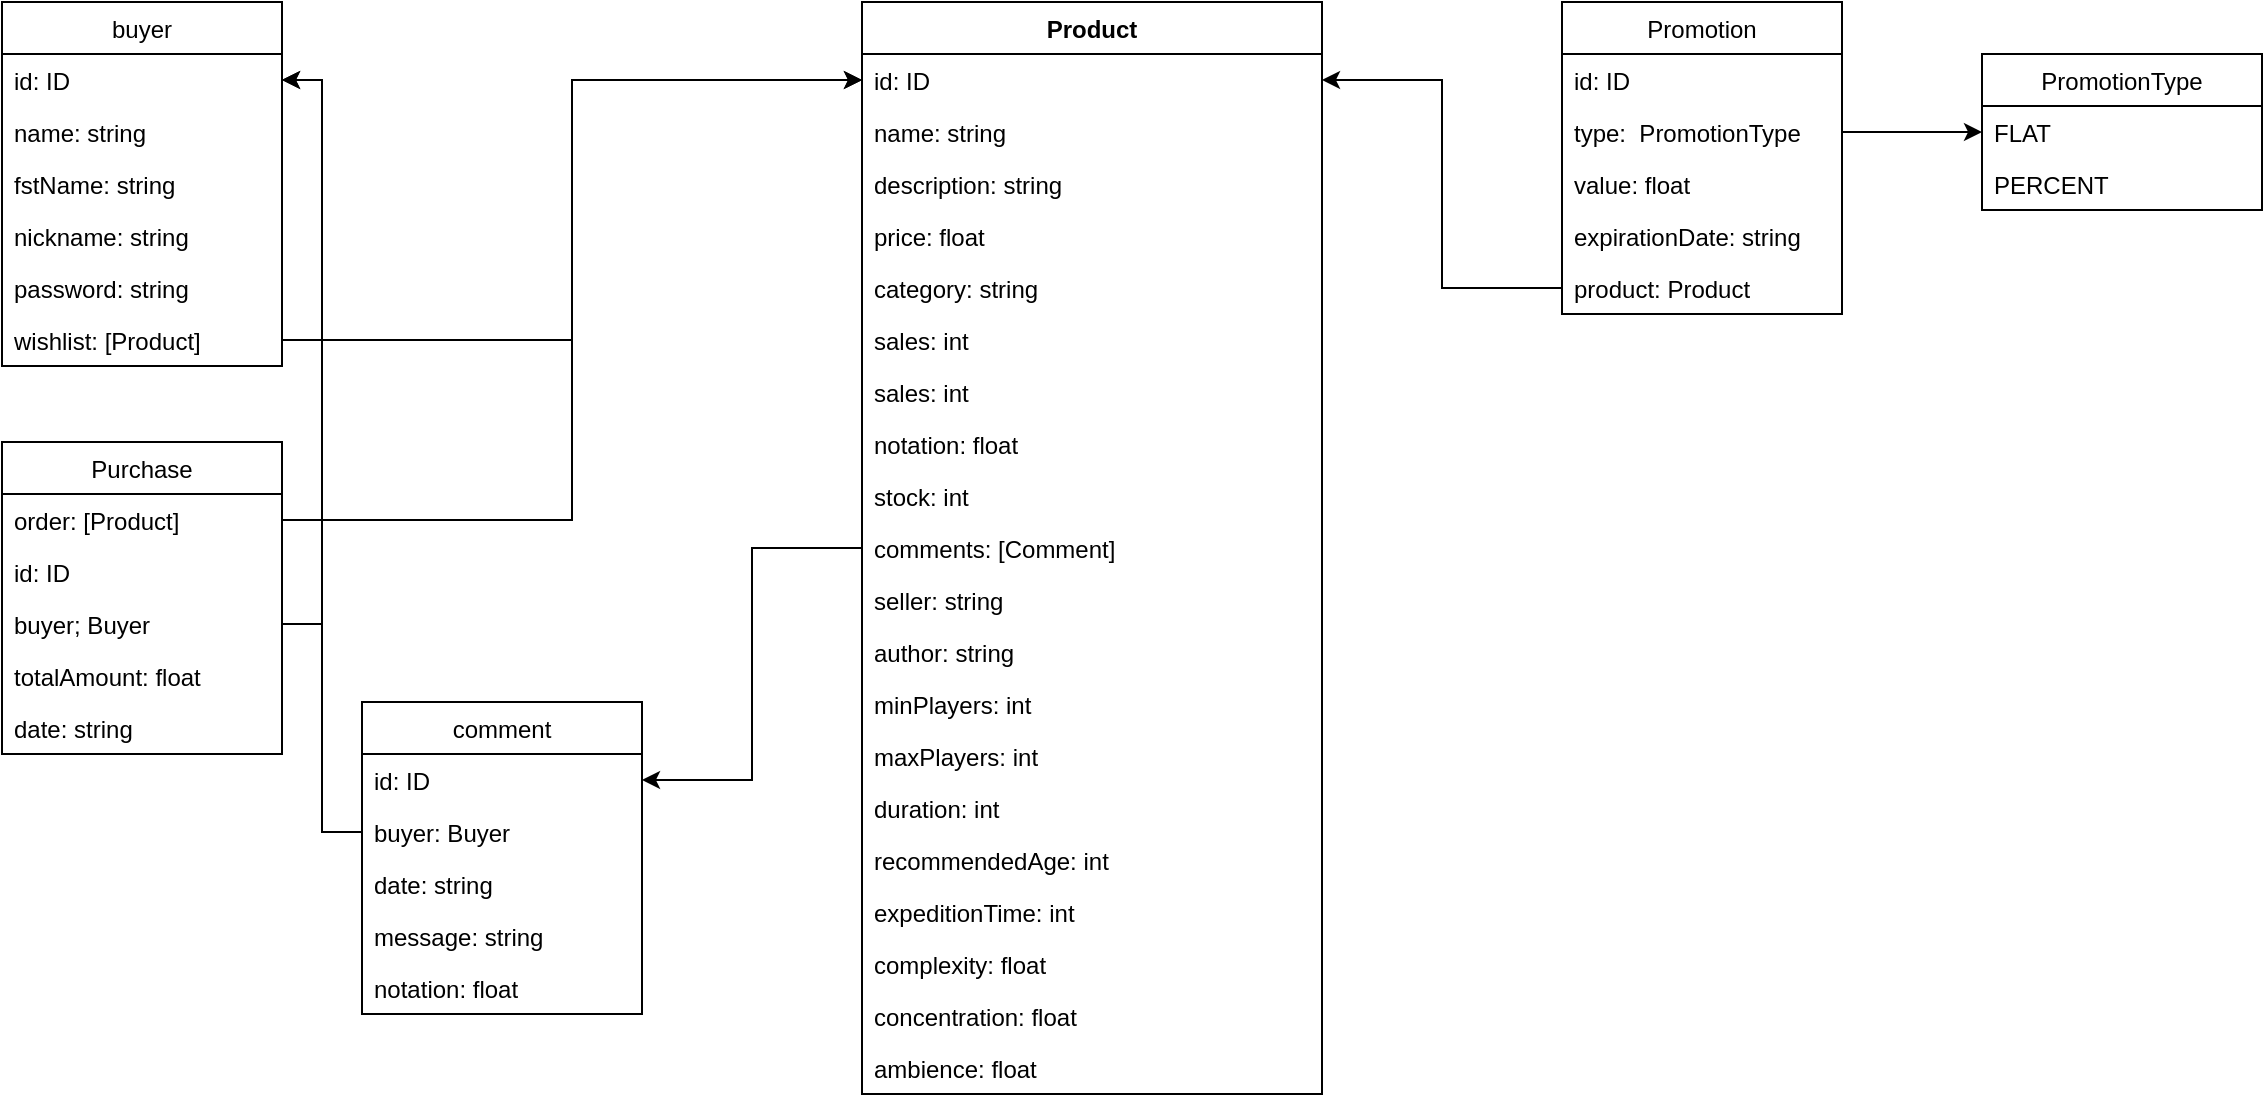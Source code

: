 <mxfile version="16.1.2" type="device"><diagram id="qhP7KjJMfT59o1gSOzxB" name="Page-1"><mxGraphModel dx="2338" dy="730" grid="1" gridSize="10" guides="1" tooltips="1" connect="1" arrows="1" fold="1" page="1" pageScale="1" pageWidth="827" pageHeight="1169" math="0" shadow="0"><root><mxCell id="0"/><mxCell id="1" parent="0"/><mxCell id="AIPdWYYq4T8G4I1ffe9C-1" value="Product" style="swimlane;fontStyle=1;align=center;verticalAlign=top;childLayout=stackLayout;horizontal=1;startSize=26;horizontalStack=0;resizeParent=1;resizeParentMax=0;resizeLast=0;collapsible=1;marginBottom=0;" parent="1" vertex="1"><mxGeometry x="180" y="420" width="230" height="546" as="geometry"/></mxCell><mxCell id="AIPdWYYq4T8G4I1ffe9C-2" value="id: ID" style="text;strokeColor=none;fillColor=none;align=left;verticalAlign=top;spacingLeft=4;spacingRight=4;overflow=hidden;rotatable=0;points=[[0,0.5],[1,0.5]];portConstraint=eastwest;" parent="AIPdWYYq4T8G4I1ffe9C-1" vertex="1"><mxGeometry y="26" width="230" height="26" as="geometry"/></mxCell><mxCell id="njmQkS_udpOmSkrCVEzm-1" value="name: string" style="text;strokeColor=none;fillColor=none;align=left;verticalAlign=top;spacingLeft=4;spacingRight=4;overflow=hidden;rotatable=0;points=[[0,0.5],[1,0.5]];portConstraint=eastwest;" vertex="1" parent="AIPdWYYq4T8G4I1ffe9C-1"><mxGeometry y="52" width="230" height="26" as="geometry"/></mxCell><mxCell id="AIPdWYYq4T8G4I1ffe9C-5" value="description: string" style="text;strokeColor=none;fillColor=none;align=left;verticalAlign=top;spacingLeft=4;spacingRight=4;overflow=hidden;rotatable=0;points=[[0,0.5],[1,0.5]];portConstraint=eastwest;" parent="AIPdWYYq4T8G4I1ffe9C-1" vertex="1"><mxGeometry y="78" width="230" height="26" as="geometry"/></mxCell><mxCell id="AIPdWYYq4T8G4I1ffe9C-6" value="price: float" style="text;strokeColor=none;fillColor=none;align=left;verticalAlign=top;spacingLeft=4;spacingRight=4;overflow=hidden;rotatable=0;points=[[0,0.5],[1,0.5]];portConstraint=eastwest;" parent="AIPdWYYq4T8G4I1ffe9C-1" vertex="1"><mxGeometry y="104" width="230" height="26" as="geometry"/></mxCell><mxCell id="AIPdWYYq4T8G4I1ffe9C-7" value="category: string" style="text;strokeColor=none;fillColor=none;align=left;verticalAlign=top;spacingLeft=4;spacingRight=4;overflow=hidden;rotatable=0;points=[[0,0.5],[1,0.5]];portConstraint=eastwest;" parent="AIPdWYYq4T8G4I1ffe9C-1" vertex="1"><mxGeometry y="130" width="230" height="26" as="geometry"/></mxCell><mxCell id="AIPdWYYq4T8G4I1ffe9C-8" value="sales: int" style="text;strokeColor=none;fillColor=none;align=left;verticalAlign=top;spacingLeft=4;spacingRight=4;overflow=hidden;rotatable=0;points=[[0,0.5],[1,0.5]];portConstraint=eastwest;" parent="AIPdWYYq4T8G4I1ffe9C-1" vertex="1"><mxGeometry y="156" width="230" height="26" as="geometry"/></mxCell><mxCell id="AIPdWYYq4T8G4I1ffe9C-10" value="sales: int" style="text;strokeColor=none;fillColor=none;align=left;verticalAlign=top;spacingLeft=4;spacingRight=4;overflow=hidden;rotatable=0;points=[[0,0.5],[1,0.5]];portConstraint=eastwest;" parent="AIPdWYYq4T8G4I1ffe9C-1" vertex="1"><mxGeometry y="182" width="230" height="26" as="geometry"/></mxCell><mxCell id="AIPdWYYq4T8G4I1ffe9C-9" value="notation: float" style="text;strokeColor=none;fillColor=none;align=left;verticalAlign=top;spacingLeft=4;spacingRight=4;overflow=hidden;rotatable=0;points=[[0,0.5],[1,0.5]];portConstraint=eastwest;" parent="AIPdWYYq4T8G4I1ffe9C-1" vertex="1"><mxGeometry y="208" width="230" height="26" as="geometry"/></mxCell><mxCell id="AIPdWYYq4T8G4I1ffe9C-12" value="stock: int" style="text;strokeColor=none;fillColor=none;align=left;verticalAlign=top;spacingLeft=4;spacingRight=4;overflow=hidden;rotatable=0;points=[[0,0.5],[1,0.5]];portConstraint=eastwest;" parent="AIPdWYYq4T8G4I1ffe9C-1" vertex="1"><mxGeometry y="234" width="230" height="26" as="geometry"/></mxCell><mxCell id="AIPdWYYq4T8G4I1ffe9C-11" value="comments: [Comment]" style="text;strokeColor=none;fillColor=none;align=left;verticalAlign=top;spacingLeft=4;spacingRight=4;overflow=hidden;rotatable=0;points=[[0,0.5],[1,0.5]];portConstraint=eastwest;" parent="AIPdWYYq4T8G4I1ffe9C-1" vertex="1"><mxGeometry y="260" width="230" height="26" as="geometry"/></mxCell><mxCell id="AIPdWYYq4T8G4I1ffe9C-13" value="seller: string" style="text;strokeColor=none;fillColor=none;align=left;verticalAlign=top;spacingLeft=4;spacingRight=4;overflow=hidden;rotatable=0;points=[[0,0.5],[1,0.5]];portConstraint=eastwest;" parent="AIPdWYYq4T8G4I1ffe9C-1" vertex="1"><mxGeometry y="286" width="230" height="26" as="geometry"/></mxCell><mxCell id="AIPdWYYq4T8G4I1ffe9C-22" value="author: string" style="text;strokeColor=none;fillColor=none;align=left;verticalAlign=top;spacingLeft=4;spacingRight=4;overflow=hidden;rotatable=0;points=[[0,0.5],[1,0.5]];portConstraint=eastwest;" parent="AIPdWYYq4T8G4I1ffe9C-1" vertex="1"><mxGeometry y="312" width="230" height="26" as="geometry"/></mxCell><mxCell id="AIPdWYYq4T8G4I1ffe9C-14" value="minPlayers: int" style="text;strokeColor=none;fillColor=none;align=left;verticalAlign=top;spacingLeft=4;spacingRight=4;overflow=hidden;rotatable=0;points=[[0,0.5],[1,0.5]];portConstraint=eastwest;" parent="AIPdWYYq4T8G4I1ffe9C-1" vertex="1"><mxGeometry y="338" width="230" height="26" as="geometry"/></mxCell><mxCell id="AIPdWYYq4T8G4I1ffe9C-28" value="maxPlayers: int" style="text;strokeColor=none;fillColor=none;align=left;verticalAlign=top;spacingLeft=4;spacingRight=4;overflow=hidden;rotatable=0;points=[[0,0.5],[1,0.5]];portConstraint=eastwest;" parent="AIPdWYYq4T8G4I1ffe9C-1" vertex="1"><mxGeometry y="364" width="230" height="26" as="geometry"/></mxCell><mxCell id="AIPdWYYq4T8G4I1ffe9C-15" value="duration: int" style="text;strokeColor=none;fillColor=none;align=left;verticalAlign=top;spacingLeft=4;spacingRight=4;overflow=hidden;rotatable=0;points=[[0,0.5],[1,0.5]];portConstraint=eastwest;" parent="AIPdWYYq4T8G4I1ffe9C-1" vertex="1"><mxGeometry y="390" width="230" height="26" as="geometry"/></mxCell><mxCell id="AIPdWYYq4T8G4I1ffe9C-16" value="recommendedAge: int" style="text;strokeColor=none;fillColor=none;align=left;verticalAlign=top;spacingLeft=4;spacingRight=4;overflow=hidden;rotatable=0;points=[[0,0.5],[1,0.5]];portConstraint=eastwest;" parent="AIPdWYYq4T8G4I1ffe9C-1" vertex="1"><mxGeometry y="416" width="230" height="26" as="geometry"/></mxCell><mxCell id="AIPdWYYq4T8G4I1ffe9C-17" value="expeditionTime: int" style="text;strokeColor=none;fillColor=none;align=left;verticalAlign=top;spacingLeft=4;spacingRight=4;overflow=hidden;rotatable=0;points=[[0,0.5],[1,0.5]];portConstraint=eastwest;" parent="AIPdWYYq4T8G4I1ffe9C-1" vertex="1"><mxGeometry y="442" width="230" height="26" as="geometry"/></mxCell><mxCell id="AIPdWYYq4T8G4I1ffe9C-19" value="complexity: float" style="text;strokeColor=none;fillColor=none;align=left;verticalAlign=top;spacingLeft=4;spacingRight=4;overflow=hidden;rotatable=0;points=[[0,0.5],[1,0.5]];portConstraint=eastwest;" parent="AIPdWYYq4T8G4I1ffe9C-1" vertex="1"><mxGeometry y="468" width="230" height="26" as="geometry"/></mxCell><mxCell id="AIPdWYYq4T8G4I1ffe9C-20" value="concentration: float" style="text;strokeColor=none;fillColor=none;align=left;verticalAlign=top;spacingLeft=4;spacingRight=4;overflow=hidden;rotatable=0;points=[[0,0.5],[1,0.5]];portConstraint=eastwest;" parent="AIPdWYYq4T8G4I1ffe9C-1" vertex="1"><mxGeometry y="494" width="230" height="26" as="geometry"/></mxCell><mxCell id="AIPdWYYq4T8G4I1ffe9C-21" value="ambience: float" style="text;strokeColor=none;fillColor=none;align=left;verticalAlign=top;spacingLeft=4;spacingRight=4;overflow=hidden;rotatable=0;points=[[0,0.5],[1,0.5]];portConstraint=eastwest;" parent="AIPdWYYq4T8G4I1ffe9C-1" vertex="1"><mxGeometry y="520" width="230" height="26" as="geometry"/></mxCell><mxCell id="AIPdWYYq4T8G4I1ffe9C-23" value="Promotion" style="swimlane;fontStyle=0;childLayout=stackLayout;horizontal=1;startSize=26;fillColor=none;horizontalStack=0;resizeParent=1;resizeParentMax=0;resizeLast=0;collapsible=1;marginBottom=0;" parent="1" vertex="1"><mxGeometry x="530" y="420" width="140" height="156" as="geometry"/></mxCell><mxCell id="njmQkS_udpOmSkrCVEzm-2" value="id: ID" style="text;strokeColor=none;fillColor=none;align=left;verticalAlign=top;spacingLeft=4;spacingRight=4;overflow=hidden;rotatable=0;points=[[0,0.5],[1,0.5]];portConstraint=eastwest;" vertex="1" parent="AIPdWYYq4T8G4I1ffe9C-23"><mxGeometry y="26" width="140" height="26" as="geometry"/></mxCell><mxCell id="AIPdWYYq4T8G4I1ffe9C-24" value="type:  PromotionType" style="text;strokeColor=none;fillColor=none;align=left;verticalAlign=top;spacingLeft=4;spacingRight=4;overflow=hidden;rotatable=0;points=[[0,0.5],[1,0.5]];portConstraint=eastwest;" parent="AIPdWYYq4T8G4I1ffe9C-23" vertex="1"><mxGeometry y="52" width="140" height="26" as="geometry"/></mxCell><mxCell id="AIPdWYYq4T8G4I1ffe9C-32" value="value: float" style="text;strokeColor=none;fillColor=none;align=left;verticalAlign=top;spacingLeft=4;spacingRight=4;overflow=hidden;rotatable=0;points=[[0,0.5],[1,0.5]];portConstraint=eastwest;" parent="AIPdWYYq4T8G4I1ffe9C-23" vertex="1"><mxGeometry y="78" width="140" height="26" as="geometry"/></mxCell><mxCell id="AIPdWYYq4T8G4I1ffe9C-33" value="expirationDate: string" style="text;strokeColor=none;fillColor=none;align=left;verticalAlign=top;spacingLeft=4;spacingRight=4;overflow=hidden;rotatable=0;points=[[0,0.5],[1,0.5]];portConstraint=eastwest;" parent="AIPdWYYq4T8G4I1ffe9C-23" vertex="1"><mxGeometry y="104" width="140" height="26" as="geometry"/></mxCell><mxCell id="njmQkS_udpOmSkrCVEzm-10" value="product: Product" style="text;strokeColor=none;fillColor=none;align=left;verticalAlign=top;spacingLeft=4;spacingRight=4;overflow=hidden;rotatable=0;points=[[0,0.5],[1,0.5]];portConstraint=eastwest;" vertex="1" parent="AIPdWYYq4T8G4I1ffe9C-23"><mxGeometry y="130" width="140" height="26" as="geometry"/></mxCell><mxCell id="AIPdWYYq4T8G4I1ffe9C-29" value="PromotionType" style="swimlane;fontStyle=0;childLayout=stackLayout;horizontal=1;startSize=26;fillColor=none;horizontalStack=0;resizeParent=1;resizeParentMax=0;resizeLast=0;collapsible=1;marginBottom=0;" parent="1" vertex="1"><mxGeometry x="740" y="446" width="140" height="78" as="geometry"/></mxCell><mxCell id="AIPdWYYq4T8G4I1ffe9C-30" value="FLAT" style="text;strokeColor=none;fillColor=none;align=left;verticalAlign=top;spacingLeft=4;spacingRight=4;overflow=hidden;rotatable=0;points=[[0,0.5],[1,0.5]];portConstraint=eastwest;" parent="AIPdWYYq4T8G4I1ffe9C-29" vertex="1"><mxGeometry y="26" width="140" height="26" as="geometry"/></mxCell><mxCell id="AIPdWYYq4T8G4I1ffe9C-31" value="PERCENT" style="text;strokeColor=none;fillColor=none;align=left;verticalAlign=top;spacingLeft=4;spacingRight=4;overflow=hidden;rotatable=0;points=[[0,0.5],[1,0.5]];portConstraint=eastwest;" parent="AIPdWYYq4T8G4I1ffe9C-29" vertex="1"><mxGeometry y="52" width="140" height="26" as="geometry"/></mxCell><mxCell id="AIPdWYYq4T8G4I1ffe9C-38" value="comment" style="swimlane;fontStyle=0;childLayout=stackLayout;horizontal=1;startSize=26;fillColor=none;horizontalStack=0;resizeParent=1;resizeParentMax=0;resizeLast=0;collapsible=1;marginBottom=0;" parent="1" vertex="1"><mxGeometry x="-70" y="770" width="140" height="156" as="geometry"/></mxCell><mxCell id="njmQkS_udpOmSkrCVEzm-3" value="id: ID" style="text;strokeColor=none;fillColor=none;align=left;verticalAlign=top;spacingLeft=4;spacingRight=4;overflow=hidden;rotatable=0;points=[[0,0.5],[1,0.5]];portConstraint=eastwest;" vertex="1" parent="AIPdWYYq4T8G4I1ffe9C-38"><mxGeometry y="26" width="140" height="26" as="geometry"/></mxCell><mxCell id="AIPdWYYq4T8G4I1ffe9C-39" value="buyer: Buyer" style="text;strokeColor=none;fillColor=none;align=left;verticalAlign=top;spacingLeft=4;spacingRight=4;overflow=hidden;rotatable=0;points=[[0,0.5],[1,0.5]];portConstraint=eastwest;" parent="AIPdWYYq4T8G4I1ffe9C-38" vertex="1"><mxGeometry y="52" width="140" height="26" as="geometry"/></mxCell><mxCell id="AIPdWYYq4T8G4I1ffe9C-40" value="date: string" style="text;strokeColor=none;fillColor=none;align=left;verticalAlign=top;spacingLeft=4;spacingRight=4;overflow=hidden;rotatable=0;points=[[0,0.5],[1,0.5]];portConstraint=eastwest;" parent="AIPdWYYq4T8G4I1ffe9C-38" vertex="1"><mxGeometry y="78" width="140" height="26" as="geometry"/></mxCell><mxCell id="AIPdWYYq4T8G4I1ffe9C-41" value="message: string" style="text;strokeColor=none;fillColor=none;align=left;verticalAlign=top;spacingLeft=4;spacingRight=4;overflow=hidden;rotatable=0;points=[[0,0.5],[1,0.5]];portConstraint=eastwest;" parent="AIPdWYYq4T8G4I1ffe9C-38" vertex="1"><mxGeometry y="104" width="140" height="26" as="geometry"/></mxCell><mxCell id="AIPdWYYq4T8G4I1ffe9C-42" value="notation: float" style="text;strokeColor=none;fillColor=none;align=left;verticalAlign=top;spacingLeft=4;spacingRight=4;overflow=hidden;rotatable=0;points=[[0,0.5],[1,0.5]];portConstraint=eastwest;" parent="AIPdWYYq4T8G4I1ffe9C-38" vertex="1"><mxGeometry y="130" width="140" height="26" as="geometry"/></mxCell><mxCell id="AIPdWYYq4T8G4I1ffe9C-43" value="buyer" style="swimlane;fontStyle=0;childLayout=stackLayout;horizontal=1;startSize=26;fillColor=none;horizontalStack=0;resizeParent=1;resizeParentMax=0;resizeLast=0;collapsible=1;marginBottom=0;" parent="1" vertex="1"><mxGeometry x="-250" y="420" width="140" height="182" as="geometry"/></mxCell><mxCell id="njmQkS_udpOmSkrCVEzm-4" value="id: ID" style="text;strokeColor=none;fillColor=none;align=left;verticalAlign=top;spacingLeft=4;spacingRight=4;overflow=hidden;rotatable=0;points=[[0,0.5],[1,0.5]];portConstraint=eastwest;" vertex="1" parent="AIPdWYYq4T8G4I1ffe9C-43"><mxGeometry y="26" width="140" height="26" as="geometry"/></mxCell><mxCell id="AIPdWYYq4T8G4I1ffe9C-44" value="name: string" style="text;strokeColor=none;fillColor=none;align=left;verticalAlign=top;spacingLeft=4;spacingRight=4;overflow=hidden;rotatable=0;points=[[0,0.5],[1,0.5]];portConstraint=eastwest;" parent="AIPdWYYq4T8G4I1ffe9C-43" vertex="1"><mxGeometry y="52" width="140" height="26" as="geometry"/></mxCell><mxCell id="AIPdWYYq4T8G4I1ffe9C-45" value="fstName: string" style="text;strokeColor=none;fillColor=none;align=left;verticalAlign=top;spacingLeft=4;spacingRight=4;overflow=hidden;rotatable=0;points=[[0,0.5],[1,0.5]];portConstraint=eastwest;" parent="AIPdWYYq4T8G4I1ffe9C-43" vertex="1"><mxGeometry y="78" width="140" height="26" as="geometry"/></mxCell><mxCell id="AIPdWYYq4T8G4I1ffe9C-46" value="nickname: string" style="text;strokeColor=none;fillColor=none;align=left;verticalAlign=top;spacingLeft=4;spacingRight=4;overflow=hidden;rotatable=0;points=[[0,0.5],[1,0.5]];portConstraint=eastwest;" parent="AIPdWYYq4T8G4I1ffe9C-43" vertex="1"><mxGeometry y="104" width="140" height="26" as="geometry"/></mxCell><mxCell id="AIPdWYYq4T8G4I1ffe9C-47" value="password: string" style="text;strokeColor=none;fillColor=none;align=left;verticalAlign=top;spacingLeft=4;spacingRight=4;overflow=hidden;rotatable=0;points=[[0,0.5],[1,0.5]];portConstraint=eastwest;" parent="AIPdWYYq4T8G4I1ffe9C-43" vertex="1"><mxGeometry y="130" width="140" height="26" as="geometry"/></mxCell><mxCell id="AIPdWYYq4T8G4I1ffe9C-48" value="wishlist: [Product]" style="text;strokeColor=none;fillColor=none;align=left;verticalAlign=top;spacingLeft=4;spacingRight=4;overflow=hidden;rotatable=0;points=[[0,0.5],[1,0.5]];portConstraint=eastwest;" parent="AIPdWYYq4T8G4I1ffe9C-43" vertex="1"><mxGeometry y="156" width="140" height="26" as="geometry"/></mxCell><mxCell id="AIPdWYYq4T8G4I1ffe9C-49" value="Purchase" style="swimlane;fontStyle=0;childLayout=stackLayout;horizontal=1;startSize=26;fillColor=none;horizontalStack=0;resizeParent=1;resizeParentMax=0;resizeLast=0;collapsible=1;marginBottom=0;" parent="1" vertex="1"><mxGeometry x="-250" y="640" width="140" height="156" as="geometry"/></mxCell><mxCell id="AIPdWYYq4T8G4I1ffe9C-50" value="order: [Product]" style="text;strokeColor=none;fillColor=none;align=left;verticalAlign=top;spacingLeft=4;spacingRight=4;overflow=hidden;rotatable=0;points=[[0,0.5],[1,0.5]];portConstraint=eastwest;" parent="AIPdWYYq4T8G4I1ffe9C-49" vertex="1"><mxGeometry y="26" width="140" height="26" as="geometry"/></mxCell><mxCell id="njmQkS_udpOmSkrCVEzm-5" value="id: ID" style="text;strokeColor=none;fillColor=none;align=left;verticalAlign=top;spacingLeft=4;spacingRight=4;overflow=hidden;rotatable=0;points=[[0,0.5],[1,0.5]];portConstraint=eastwest;" vertex="1" parent="AIPdWYYq4T8G4I1ffe9C-49"><mxGeometry y="52" width="140" height="26" as="geometry"/></mxCell><mxCell id="AIPdWYYq4T8G4I1ffe9C-51" value="buyer; Buyer" style="text;strokeColor=none;fillColor=none;align=left;verticalAlign=top;spacingLeft=4;spacingRight=4;overflow=hidden;rotatable=0;points=[[0,0.5],[1,0.5]];portConstraint=eastwest;" parent="AIPdWYYq4T8G4I1ffe9C-49" vertex="1"><mxGeometry y="78" width="140" height="26" as="geometry"/></mxCell><mxCell id="AIPdWYYq4T8G4I1ffe9C-55" value="totalAmount: float" style="text;strokeColor=none;fillColor=none;align=left;verticalAlign=top;spacingLeft=4;spacingRight=4;overflow=hidden;rotatable=0;points=[[0,0.5],[1,0.5]];portConstraint=eastwest;" parent="AIPdWYYq4T8G4I1ffe9C-49" vertex="1"><mxGeometry y="104" width="140" height="26" as="geometry"/></mxCell><mxCell id="AIPdWYYq4T8G4I1ffe9C-56" value="date: string" style="text;strokeColor=none;fillColor=none;align=left;verticalAlign=top;spacingLeft=4;spacingRight=4;overflow=hidden;rotatable=0;points=[[0,0.5],[1,0.5]];portConstraint=eastwest;" parent="AIPdWYYq4T8G4I1ffe9C-49" vertex="1"><mxGeometry y="130" width="140" height="26" as="geometry"/></mxCell><mxCell id="njmQkS_udpOmSkrCVEzm-7" style="edgeStyle=orthogonalEdgeStyle;rounded=0;orthogonalLoop=1;jettySize=auto;html=1;exitX=0;exitY=0.5;exitDx=0;exitDy=0;entryX=1;entryY=0.5;entryDx=0;entryDy=0;" edge="1" parent="1" source="AIPdWYYq4T8G4I1ffe9C-11" target="njmQkS_udpOmSkrCVEzm-3"><mxGeometry relative="1" as="geometry"/></mxCell><mxCell id="njmQkS_udpOmSkrCVEzm-8" style="edgeStyle=orthogonalEdgeStyle;rounded=0;orthogonalLoop=1;jettySize=auto;html=1;exitX=1;exitY=0.5;exitDx=0;exitDy=0;entryX=0;entryY=0.5;entryDx=0;entryDy=0;" edge="1" parent="1" source="AIPdWYYq4T8G4I1ffe9C-48" target="AIPdWYYq4T8G4I1ffe9C-2"><mxGeometry relative="1" as="geometry"/></mxCell><mxCell id="njmQkS_udpOmSkrCVEzm-9" style="edgeStyle=orthogonalEdgeStyle;rounded=0;orthogonalLoop=1;jettySize=auto;html=1;exitX=0;exitY=0.5;exitDx=0;exitDy=0;entryX=1;entryY=0.5;entryDx=0;entryDy=0;" edge="1" parent="1" source="AIPdWYYq4T8G4I1ffe9C-39" target="njmQkS_udpOmSkrCVEzm-4"><mxGeometry relative="1" as="geometry"/></mxCell><mxCell id="njmQkS_udpOmSkrCVEzm-11" style="edgeStyle=orthogonalEdgeStyle;rounded=0;orthogonalLoop=1;jettySize=auto;html=1;exitX=1;exitY=0.5;exitDx=0;exitDy=0;entryX=0;entryY=0.5;entryDx=0;entryDy=0;" edge="1" parent="1" source="AIPdWYYq4T8G4I1ffe9C-50" target="AIPdWYYq4T8G4I1ffe9C-2"><mxGeometry relative="1" as="geometry"/></mxCell><mxCell id="njmQkS_udpOmSkrCVEzm-12" style="edgeStyle=orthogonalEdgeStyle;rounded=0;orthogonalLoop=1;jettySize=auto;html=1;exitX=1;exitY=0.5;exitDx=0;exitDy=0;entryX=1;entryY=0.5;entryDx=0;entryDy=0;" edge="1" parent="1" source="AIPdWYYq4T8G4I1ffe9C-51" target="njmQkS_udpOmSkrCVEzm-4"><mxGeometry relative="1" as="geometry"><Array as="points"><mxPoint x="-90" y="731"/><mxPoint x="-90" y="459"/></Array></mxGeometry></mxCell><mxCell id="njmQkS_udpOmSkrCVEzm-13" style="edgeStyle=orthogonalEdgeStyle;rounded=0;orthogonalLoop=1;jettySize=auto;html=1;exitX=0;exitY=0.5;exitDx=0;exitDy=0;entryX=1;entryY=0.5;entryDx=0;entryDy=0;" edge="1" parent="1" source="njmQkS_udpOmSkrCVEzm-10" target="AIPdWYYq4T8G4I1ffe9C-2"><mxGeometry relative="1" as="geometry"/></mxCell><mxCell id="njmQkS_udpOmSkrCVEzm-14" style="edgeStyle=orthogonalEdgeStyle;rounded=0;orthogonalLoop=1;jettySize=auto;html=1;exitX=1;exitY=0.5;exitDx=0;exitDy=0;entryX=0;entryY=0.5;entryDx=0;entryDy=0;" edge="1" parent="1" source="AIPdWYYq4T8G4I1ffe9C-24" target="AIPdWYYq4T8G4I1ffe9C-30"><mxGeometry relative="1" as="geometry"/></mxCell></root></mxGraphModel></diagram></mxfile>